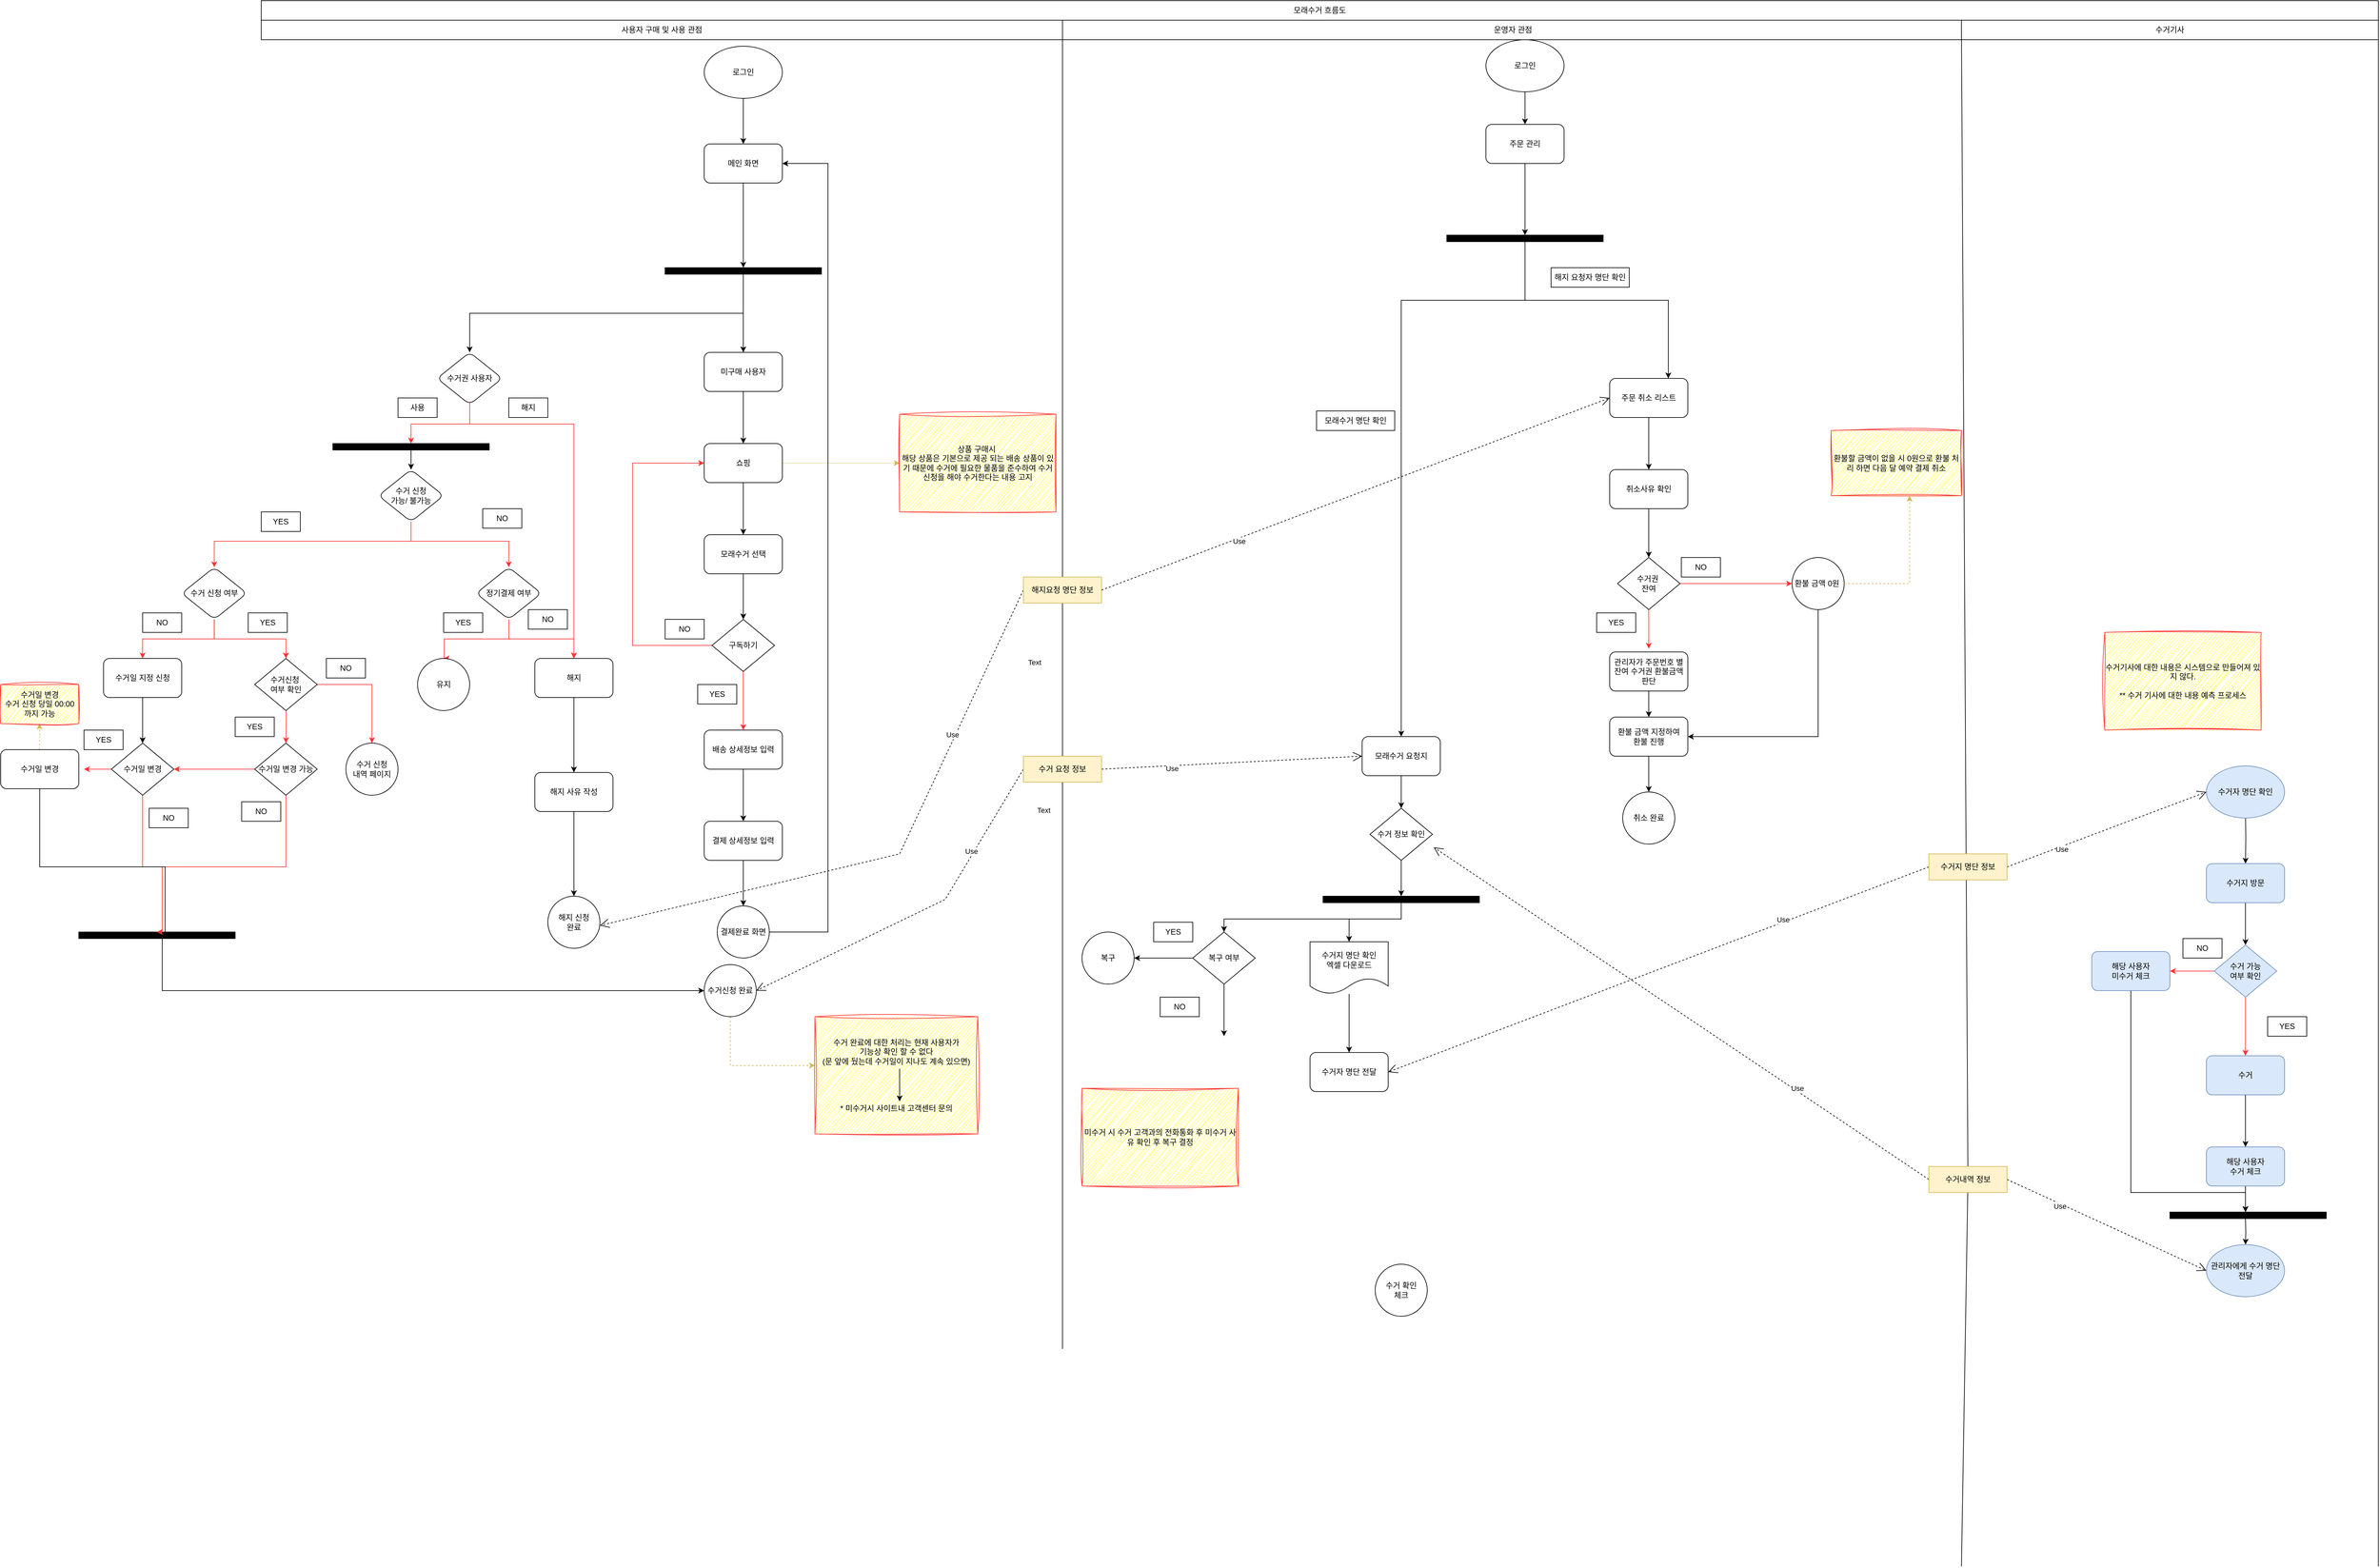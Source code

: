 <mxfile version="22.0.8" type="device">
  <diagram id="C5RBs43oDa-KdzZeNtuy" name="Page-1">
    <mxGraphModel dx="4348" dy="3673" grid="1" gridSize="10" guides="1" tooltips="1" connect="1" arrows="1" fold="1" page="1" pageScale="1" pageWidth="1200" pageHeight="1920" math="0" shadow="0">
      <root>
        <mxCell id="WIyWlLk6GJQsqaUBKTNV-0" />
        <mxCell id="WIyWlLk6GJQsqaUBKTNV-1" parent="WIyWlLk6GJQsqaUBKTNV-0" />
        <mxCell id="hfUMV4JjxT8LaMkukJHo-2" value="" style="edgeStyle=orthogonalEdgeStyle;rounded=0;orthogonalLoop=1;jettySize=auto;html=1;" parent="WIyWlLk6GJQsqaUBKTNV-1" source="hfUMV4JjxT8LaMkukJHo-0" target="hfUMV4JjxT8LaMkukJHo-1" edge="1">
          <mxGeometry relative="1" as="geometry" />
        </mxCell>
        <mxCell id="hfUMV4JjxT8LaMkukJHo-0" value="로그인" style="ellipse;whiteSpace=wrap;html=1;" parent="WIyWlLk6GJQsqaUBKTNV-1" vertex="1">
          <mxGeometry x="690" y="-60" width="120" height="80" as="geometry" />
        </mxCell>
        <mxCell id="hfUMV4JjxT8LaMkukJHo-4" style="edgeStyle=orthogonalEdgeStyle;rounded=0;orthogonalLoop=1;jettySize=auto;html=1;" parent="WIyWlLk6GJQsqaUBKTNV-1" source="hfUMV4JjxT8LaMkukJHo-1" edge="1">
          <mxGeometry relative="1" as="geometry">
            <mxPoint x="750" y="280" as="targetPoint" />
          </mxGeometry>
        </mxCell>
        <mxCell id="hfUMV4JjxT8LaMkukJHo-1" value="메인 화면" style="rounded=1;whiteSpace=wrap;html=1;" parent="WIyWlLk6GJQsqaUBKTNV-1" vertex="1">
          <mxGeometry x="690" y="90" width="120" height="60" as="geometry" />
        </mxCell>
        <mxCell id="3d2tBKjzDwxo3XAQTUSo-1" style="edgeStyle=orthogonalEdgeStyle;rounded=0;orthogonalLoop=1;jettySize=auto;html=1;strokeColor=#FF3333;" parent="WIyWlLk6GJQsqaUBKTNV-1" target="3d2tBKjzDwxo3XAQTUSo-0" edge="1">
          <mxGeometry relative="1" as="geometry">
            <mxPoint x="330.0" y="480" as="sourcePoint" />
            <Array as="points">
              <mxPoint x="330" y="520" />
              <mxPoint x="240" y="520" />
            </Array>
          </mxGeometry>
        </mxCell>
        <mxCell id="3d2tBKjzDwxo3XAQTUSo-96" style="edgeStyle=orthogonalEdgeStyle;rounded=0;orthogonalLoop=1;jettySize=auto;html=1;entryX=0.5;entryY=0;entryDx=0;entryDy=0;strokeColor=#FF3333;" parent="WIyWlLk6GJQsqaUBKTNV-1" target="3d2tBKjzDwxo3XAQTUSo-19" edge="1">
          <mxGeometry relative="1" as="geometry">
            <mxPoint x="330.0" y="480" as="sourcePoint" />
            <Array as="points">
              <mxPoint x="330" y="520" />
              <mxPoint x="490" y="520" />
            </Array>
          </mxGeometry>
        </mxCell>
        <mxCell id="hfUMV4JjxT8LaMkukJHo-50" style="edgeStyle=orthogonalEdgeStyle;rounded=0;orthogonalLoop=1;jettySize=auto;html=1;" parent="WIyWlLk6GJQsqaUBKTNV-1" source="hfUMV4JjxT8LaMkukJHo-7" edge="1">
          <mxGeometry relative="1" as="geometry">
            <mxPoint x="750" y="410" as="targetPoint" />
          </mxGeometry>
        </mxCell>
        <mxCell id="3d2tBKjzDwxo3XAQTUSo-98" style="edgeStyle=orthogonalEdgeStyle;rounded=0;orthogonalLoop=1;jettySize=auto;html=1;" parent="WIyWlLk6GJQsqaUBKTNV-1" source="hfUMV4JjxT8LaMkukJHo-7" target="3d2tBKjzDwxo3XAQTUSo-97" edge="1">
          <mxGeometry relative="1" as="geometry">
            <Array as="points">
              <mxPoint x="750" y="350" />
              <mxPoint x="330" y="350" />
            </Array>
          </mxGeometry>
        </mxCell>
        <mxCell id="hfUMV4JjxT8LaMkukJHo-7" value="" style="whiteSpace=wrap;html=1;rounded=0;shadow=0;comic=0;labelBackgroundColor=none;strokeWidth=1;fillColor=#000000;fontFamily=Verdana;fontSize=12;align=center;rotation=0;" parent="WIyWlLk6GJQsqaUBKTNV-1" vertex="1">
          <mxGeometry x="630" y="280" width="240" height="10" as="geometry" />
        </mxCell>
        <mxCell id="hfUMV4JjxT8LaMkukJHo-18" value="" style="edgeStyle=orthogonalEdgeStyle;rounded=0;orthogonalLoop=1;jettySize=auto;html=1;strokeColor=#FF3333;" parent="WIyWlLk6GJQsqaUBKTNV-1" source="hfUMV4JjxT8LaMkukJHo-15" target="hfUMV4JjxT8LaMkukJHo-17" edge="1">
          <mxGeometry relative="1" as="geometry" />
        </mxCell>
        <mxCell id="hfUMV4JjxT8LaMkukJHo-39" style="edgeStyle=orthogonalEdgeStyle;rounded=0;orthogonalLoop=1;jettySize=auto;html=1;entryX=0.5;entryY=0;entryDx=0;entryDy=0;strokeColor=#FF3333;" parent="WIyWlLk6GJQsqaUBKTNV-1" source="hfUMV4JjxT8LaMkukJHo-15" edge="1">
          <mxGeometry relative="1" as="geometry">
            <mxPoint x="47.94" y="880" as="targetPoint" />
            <Array as="points">
              <mxPoint x="-62" y="850" />
              <mxPoint x="48" y="850" />
            </Array>
          </mxGeometry>
        </mxCell>
        <mxCell id="hfUMV4JjxT8LaMkukJHo-15" value="수거 신청 여부" style="rhombus;whiteSpace=wrap;html=1;rounded=1;" parent="WIyWlLk6GJQsqaUBKTNV-1" vertex="1">
          <mxGeometry x="-112.06" y="740" width="100" height="80" as="geometry" />
        </mxCell>
        <mxCell id="hfUMV4JjxT8LaMkukJHo-24" value="" style="edgeStyle=orthogonalEdgeStyle;rounded=0;orthogonalLoop=1;jettySize=auto;html=1;" parent="WIyWlLk6GJQsqaUBKTNV-1" source="hfUMV4JjxT8LaMkukJHo-17" target="hfUMV4JjxT8LaMkukJHo-23" edge="1">
          <mxGeometry relative="1" as="geometry" />
        </mxCell>
        <mxCell id="hfUMV4JjxT8LaMkukJHo-17" value="수거일 지정 신청" style="whiteSpace=wrap;html=1;rounded=1;" parent="WIyWlLk6GJQsqaUBKTNV-1" vertex="1">
          <mxGeometry x="-232.06" y="880" width="120" height="60" as="geometry" />
        </mxCell>
        <mxCell id="hfUMV4JjxT8LaMkukJHo-338" style="edgeStyle=orthogonalEdgeStyle;rounded=0;orthogonalLoop=1;jettySize=auto;html=1;fillColor=#fff2cc;strokeColor=#d6b656;dashed=1;" parent="WIyWlLk6GJQsqaUBKTNV-1" source="hfUMV4JjxT8LaMkukJHo-22" target="hfUMV4JjxT8LaMkukJHo-304" edge="1">
          <mxGeometry relative="1" as="geometry">
            <Array as="points">
              <mxPoint x="730" y="1505" />
            </Array>
          </mxGeometry>
        </mxCell>
        <mxCell id="hfUMV4JjxT8LaMkukJHo-22" value="수거신청 완료" style="ellipse;whiteSpace=wrap;html=1;aspect=fixed;" parent="WIyWlLk6GJQsqaUBKTNV-1" vertex="1">
          <mxGeometry x="690" y="1350" width="80" height="80" as="geometry" />
        </mxCell>
        <mxCell id="hfUMV4JjxT8LaMkukJHo-28" value="" style="edgeStyle=orthogonalEdgeStyle;rounded=0;orthogonalLoop=1;jettySize=auto;html=1;strokeColor=#FF3333;" parent="WIyWlLk6GJQsqaUBKTNV-1" source="hfUMV4JjxT8LaMkukJHo-23" edge="1">
          <mxGeometry relative="1" as="geometry">
            <mxPoint x="-262.06" y="1050" as="targetPoint" />
          </mxGeometry>
        </mxCell>
        <mxCell id="hfUMV4JjxT8LaMkukJHo-374" style="edgeStyle=orthogonalEdgeStyle;rounded=0;orthogonalLoop=1;jettySize=auto;html=1;entryX=0.5;entryY=0;entryDx=0;entryDy=0;strokeColor=#FF3333;" parent="WIyWlLk6GJQsqaUBKTNV-1" source="hfUMV4JjxT8LaMkukJHo-23" target="hfUMV4JjxT8LaMkukJHo-33" edge="1">
          <mxGeometry relative="1" as="geometry">
            <Array as="points">
              <mxPoint x="-172.06" y="1200" />
              <mxPoint x="-142.06" y="1200" />
            </Array>
          </mxGeometry>
        </mxCell>
        <mxCell id="hfUMV4JjxT8LaMkukJHo-23" value="수거일 변경" style="rhombus;whiteSpace=wrap;html=1;" parent="WIyWlLk6GJQsqaUBKTNV-1" vertex="1">
          <mxGeometry x="-220.06" y="1010" width="96" height="80" as="geometry" />
        </mxCell>
        <mxCell id="hfUMV4JjxT8LaMkukJHo-26" value="NO" style="text;html=1;strokeColor=default;fillColor=none;align=center;verticalAlign=middle;whiteSpace=wrap;rounded=0;" parent="WIyWlLk6GJQsqaUBKTNV-1" vertex="1">
          <mxGeometry x="-172.06" y="810" width="60" height="30" as="geometry" />
        </mxCell>
        <mxCell id="hfUMV4JjxT8LaMkukJHo-339" style="edgeStyle=orthogonalEdgeStyle;rounded=0;orthogonalLoop=1;jettySize=auto;html=1;dashed=1;fillColor=#fff2cc;strokeColor=#d6b656;" parent="WIyWlLk6GJQsqaUBKTNV-1" edge="1">
          <mxGeometry relative="1" as="geometry">
            <mxPoint x="-330.45" y="1020" as="sourcePoint" />
            <mxPoint x="-330.45" y="980.0" as="targetPoint" />
          </mxGeometry>
        </mxCell>
        <mxCell id="hfUMV4JjxT8LaMkukJHo-27" value="수거일 변경" style="rounded=1;whiteSpace=wrap;html=1;" parent="WIyWlLk6GJQsqaUBKTNV-1" vertex="1">
          <mxGeometry x="-390" y="1020" width="120" height="60" as="geometry" />
        </mxCell>
        <mxCell id="hfUMV4JjxT8LaMkukJHo-29" value="YES" style="text;html=1;strokeColor=default;fillColor=none;align=center;verticalAlign=middle;whiteSpace=wrap;rounded=0;" parent="WIyWlLk6GJQsqaUBKTNV-1" vertex="1">
          <mxGeometry x="-262.06" y="990" width="60" height="30" as="geometry" />
        </mxCell>
        <mxCell id="hfUMV4JjxT8LaMkukJHo-30" value="NO" style="text;html=1;strokeColor=default;fillColor=none;align=center;verticalAlign=middle;whiteSpace=wrap;rounded=0;" parent="WIyWlLk6GJQsqaUBKTNV-1" vertex="1">
          <mxGeometry x="-162.06" y="1110" width="60" height="30" as="geometry" />
        </mxCell>
        <mxCell id="hfUMV4JjxT8LaMkukJHo-41" style="edgeStyle=orthogonalEdgeStyle;rounded=0;orthogonalLoop=1;jettySize=auto;html=1;entryX=0;entryY=0.5;entryDx=0;entryDy=0;" parent="WIyWlLk6GJQsqaUBKTNV-1" source="hfUMV4JjxT8LaMkukJHo-33" target="hfUMV4JjxT8LaMkukJHo-22" edge="1">
          <mxGeometry relative="1" as="geometry">
            <Array as="points">
              <mxPoint x="-142" y="1390" />
              <mxPoint x="550" y="1390" />
            </Array>
          </mxGeometry>
        </mxCell>
        <mxCell id="hfUMV4JjxT8LaMkukJHo-33" value="" style="whiteSpace=wrap;html=1;rounded=0;shadow=0;comic=0;labelBackgroundColor=none;strokeWidth=1;fillColor=#000000;fontFamily=Verdana;fontSize=12;align=center;rotation=0;" parent="WIyWlLk6GJQsqaUBKTNV-1" vertex="1">
          <mxGeometry x="-270.0" y="1300" width="240" height="10" as="geometry" />
        </mxCell>
        <mxCell id="hfUMV4JjxT8LaMkukJHo-44" value="" style="edgeStyle=orthogonalEdgeStyle;rounded=0;orthogonalLoop=1;jettySize=auto;html=1;strokeColor=#FF3333;" parent="WIyWlLk6GJQsqaUBKTNV-1" target="hfUMV4JjxT8LaMkukJHo-43" edge="1">
          <mxGeometry relative="1" as="geometry">
            <mxPoint x="47.94" y="940" as="sourcePoint" />
          </mxGeometry>
        </mxCell>
        <mxCell id="hfUMV4JjxT8LaMkukJHo-40" value="YES" style="text;html=1;strokeColor=default;fillColor=none;align=center;verticalAlign=middle;whiteSpace=wrap;rounded=0;" parent="WIyWlLk6GJQsqaUBKTNV-1" vertex="1">
          <mxGeometry x="10.0" y="655" width="60" height="30" as="geometry" />
        </mxCell>
        <mxCell id="hfUMV4JjxT8LaMkukJHo-47" style="edgeStyle=orthogonalEdgeStyle;rounded=0;orthogonalLoop=1;jettySize=auto;html=1;exitX=0;exitY=0.5;exitDx=0;exitDy=0;entryX=1;entryY=0.5;entryDx=0;entryDy=0;strokeColor=#FF3333;" parent="WIyWlLk6GJQsqaUBKTNV-1" source="hfUMV4JjxT8LaMkukJHo-43" target="hfUMV4JjxT8LaMkukJHo-23" edge="1">
          <mxGeometry relative="1" as="geometry" />
        </mxCell>
        <mxCell id="hfUMV4JjxT8LaMkukJHo-375" style="edgeStyle=orthogonalEdgeStyle;rounded=0;orthogonalLoop=1;jettySize=auto;html=1;entryX=0.5;entryY=0;entryDx=0;entryDy=0;strokeColor=#FF3333;" parent="WIyWlLk6GJQsqaUBKTNV-1" source="hfUMV4JjxT8LaMkukJHo-43" target="hfUMV4JjxT8LaMkukJHo-33" edge="1">
          <mxGeometry relative="1" as="geometry">
            <Array as="points">
              <mxPoint x="47.94" y="1200" />
              <mxPoint x="-142.06" y="1200" />
            </Array>
          </mxGeometry>
        </mxCell>
        <mxCell id="hfUMV4JjxT8LaMkukJHo-43" value="수거일 변경 가능" style="rhombus;whiteSpace=wrap;html=1;" parent="WIyWlLk6GJQsqaUBKTNV-1" vertex="1">
          <mxGeometry x="-0.06" y="1010" width="96" height="80" as="geometry" />
        </mxCell>
        <mxCell id="hfUMV4JjxT8LaMkukJHo-46" value="NO" style="text;html=1;strokeColor=default;fillColor=none;align=center;verticalAlign=middle;whiteSpace=wrap;rounded=0;" parent="WIyWlLk6GJQsqaUBKTNV-1" vertex="1">
          <mxGeometry x="-20" y="1100" width="60" height="30" as="geometry" />
        </mxCell>
        <mxCell id="hfUMV4JjxT8LaMkukJHo-48" value="YES" style="text;html=1;strokeColor=default;fillColor=none;align=center;verticalAlign=middle;whiteSpace=wrap;rounded=0;" parent="WIyWlLk6GJQsqaUBKTNV-1" vertex="1">
          <mxGeometry x="-30" y="970" width="60" height="30" as="geometry" />
        </mxCell>
        <mxCell id="hfUMV4JjxT8LaMkukJHo-49" value="수거일 변경&lt;br&gt;수거 신청 당일 00:00 까지 가능" style="text;html=1;strokeColor=#FF3333;fillColor=#FFFF33;align=center;verticalAlign=middle;whiteSpace=wrap;rounded=0;sketch=1;curveFitting=1;jiggle=2;" parent="WIyWlLk6GJQsqaUBKTNV-1" vertex="1">
          <mxGeometry x="-390" y="920" width="120" height="60" as="geometry" />
        </mxCell>
        <mxCell id="hfUMV4JjxT8LaMkukJHo-53" value="" style="edgeStyle=orthogonalEdgeStyle;rounded=0;orthogonalLoop=1;jettySize=auto;html=1;" parent="WIyWlLk6GJQsqaUBKTNV-1" source="hfUMV4JjxT8LaMkukJHo-51" target="hfUMV4JjxT8LaMkukJHo-52" edge="1">
          <mxGeometry relative="1" as="geometry" />
        </mxCell>
        <mxCell id="hfUMV4JjxT8LaMkukJHo-51" value="미구매 사용자" style="rounded=1;whiteSpace=wrap;html=1;" parent="WIyWlLk6GJQsqaUBKTNV-1" vertex="1">
          <mxGeometry x="690" y="410" width="120" height="60" as="geometry" />
        </mxCell>
        <mxCell id="hfUMV4JjxT8LaMkukJHo-55" value="" style="edgeStyle=orthogonalEdgeStyle;rounded=0;orthogonalLoop=1;jettySize=auto;html=1;" parent="WIyWlLk6GJQsqaUBKTNV-1" source="hfUMV4JjxT8LaMkukJHo-52" target="hfUMV4JjxT8LaMkukJHo-54" edge="1">
          <mxGeometry relative="1" as="geometry" />
        </mxCell>
        <mxCell id="hfUMV4JjxT8LaMkukJHo-79" style="edgeStyle=orthogonalEdgeStyle;rounded=0;orthogonalLoop=1;jettySize=auto;html=1;dashed=1;dashPattern=1 1;fillColor=#fff2cc;strokeColor=#d6b656;" parent="WIyWlLk6GJQsqaUBKTNV-1" source="hfUMV4JjxT8LaMkukJHo-52" target="hfUMV4JjxT8LaMkukJHo-71" edge="1">
          <mxGeometry relative="1" as="geometry" />
        </mxCell>
        <mxCell id="hfUMV4JjxT8LaMkukJHo-52" value="쇼핑" style="whiteSpace=wrap;html=1;rounded=1;" parent="WIyWlLk6GJQsqaUBKTNV-1" vertex="1">
          <mxGeometry x="690" y="550" width="120" height="60" as="geometry" />
        </mxCell>
        <mxCell id="hfUMV4JjxT8LaMkukJHo-59" value="" style="edgeStyle=orthogonalEdgeStyle;rounded=0;orthogonalLoop=1;jettySize=auto;html=1;" parent="WIyWlLk6GJQsqaUBKTNV-1" source="hfUMV4JjxT8LaMkukJHo-54" edge="1">
          <mxGeometry relative="1" as="geometry">
            <mxPoint x="750" y="820" as="targetPoint" />
          </mxGeometry>
        </mxCell>
        <mxCell id="hfUMV4JjxT8LaMkukJHo-54" value="모래수거 선택" style="whiteSpace=wrap;html=1;rounded=1;" parent="WIyWlLk6GJQsqaUBKTNV-1" vertex="1">
          <mxGeometry x="690" y="690" width="120" height="60" as="geometry" />
        </mxCell>
        <mxCell id="hfUMV4JjxT8LaMkukJHo-64" value="" style="edgeStyle=orthogonalEdgeStyle;rounded=0;orthogonalLoop=1;jettySize=auto;html=1;strokeColor=#FF3333;" parent="WIyWlLk6GJQsqaUBKTNV-1" source="hfUMV4JjxT8LaMkukJHo-60" target="hfUMV4JjxT8LaMkukJHo-63" edge="1">
          <mxGeometry relative="1" as="geometry" />
        </mxCell>
        <mxCell id="hfUMV4JjxT8LaMkukJHo-80" style="edgeStyle=orthogonalEdgeStyle;rounded=0;orthogonalLoop=1;jettySize=auto;html=1;entryX=0;entryY=0.5;entryDx=0;entryDy=0;strokeColor=#FF3333;" parent="WIyWlLk6GJQsqaUBKTNV-1" source="hfUMV4JjxT8LaMkukJHo-60" target="hfUMV4JjxT8LaMkukJHo-52" edge="1">
          <mxGeometry relative="1" as="geometry">
            <Array as="points">
              <mxPoint x="580" y="860" />
              <mxPoint x="580" y="580" />
            </Array>
          </mxGeometry>
        </mxCell>
        <mxCell id="hfUMV4JjxT8LaMkukJHo-60" value="구독하기" style="rhombus;whiteSpace=wrap;html=1;" parent="WIyWlLk6GJQsqaUBKTNV-1" vertex="1">
          <mxGeometry x="702" y="820" width="96" height="80" as="geometry" />
        </mxCell>
        <mxCell id="hfUMV4JjxT8LaMkukJHo-62" value="NO" style="text;html=1;strokeColor=default;fillColor=none;align=center;verticalAlign=middle;whiteSpace=wrap;rounded=0;" parent="WIyWlLk6GJQsqaUBKTNV-1" vertex="1">
          <mxGeometry x="630" y="820" width="60" height="30" as="geometry" />
        </mxCell>
        <mxCell id="hfUMV4JjxT8LaMkukJHo-68" value="" style="edgeStyle=orthogonalEdgeStyle;rounded=0;orthogonalLoop=1;jettySize=auto;html=1;" parent="WIyWlLk6GJQsqaUBKTNV-1" source="hfUMV4JjxT8LaMkukJHo-63" target="hfUMV4JjxT8LaMkukJHo-67" edge="1">
          <mxGeometry relative="1" as="geometry" />
        </mxCell>
        <mxCell id="hfUMV4JjxT8LaMkukJHo-63" value="배송 상세정보 입력" style="rounded=1;whiteSpace=wrap;html=1;" parent="WIyWlLk6GJQsqaUBKTNV-1" vertex="1">
          <mxGeometry x="690" y="990" width="120" height="60" as="geometry" />
        </mxCell>
        <mxCell id="hfUMV4JjxT8LaMkukJHo-66" value="YES" style="text;html=1;strokeColor=default;fillColor=none;align=center;verticalAlign=middle;whiteSpace=wrap;rounded=0;" parent="WIyWlLk6GJQsqaUBKTNV-1" vertex="1">
          <mxGeometry x="680" y="920" width="60" height="30" as="geometry" />
        </mxCell>
        <mxCell id="3d2tBKjzDwxo3XAQTUSo-102" value="" style="edgeStyle=orthogonalEdgeStyle;rounded=0;orthogonalLoop=1;jettySize=auto;html=1;" parent="WIyWlLk6GJQsqaUBKTNV-1" source="hfUMV4JjxT8LaMkukJHo-67" target="3d2tBKjzDwxo3XAQTUSo-101" edge="1">
          <mxGeometry relative="1" as="geometry" />
        </mxCell>
        <mxCell id="hfUMV4JjxT8LaMkukJHo-67" value="결제 상세정보 입력" style="whiteSpace=wrap;html=1;rounded=1;" parent="WIyWlLk6GJQsqaUBKTNV-1" vertex="1">
          <mxGeometry x="690" y="1130" width="120" height="60" as="geometry" />
        </mxCell>
        <mxCell id="hfUMV4JjxT8LaMkukJHo-71" value="상품 구매시&amp;nbsp;&lt;br&gt;해당 상품은 기본으로 제공 되는 배송 상품이 있기 때문에 수거에 필요한 물품을 준수하여 수거 신청을 해야 수거한다는 내용 고지" style="text;html=1;strokeColor=#FF3333;fillColor=#FFFF33;align=center;verticalAlign=middle;whiteSpace=wrap;rounded=0;sketch=1;curveFitting=1;jiggle=2;" parent="WIyWlLk6GJQsqaUBKTNV-1" vertex="1">
          <mxGeometry x="990" y="505" width="240" height="150" as="geometry" />
        </mxCell>
        <mxCell id="hfUMV4JjxT8LaMkukJHo-105" value="" style="edgeStyle=orthogonalEdgeStyle;rounded=0;orthogonalLoop=1;jettySize=auto;html=1;" parent="WIyWlLk6GJQsqaUBKTNV-1" source="hfUMV4JjxT8LaMkukJHo-83" target="hfUMV4JjxT8LaMkukJHo-104" edge="1">
          <mxGeometry relative="1" as="geometry" />
        </mxCell>
        <mxCell id="hfUMV4JjxT8LaMkukJHo-83" value="로그인" style="ellipse;whiteSpace=wrap;html=1;" parent="WIyWlLk6GJQsqaUBKTNV-1" vertex="1">
          <mxGeometry x="1890" y="-70" width="120" height="80" as="geometry" />
        </mxCell>
        <mxCell id="hfUMV4JjxT8LaMkukJHo-98" value="모래수거 흐름도" style="shape=process;whiteSpace=wrap;html=1;backgroundOutline=1;size=0;" parent="WIyWlLk6GJQsqaUBKTNV-1" vertex="1">
          <mxGeometry x="10" y="-130" width="3250" height="30" as="geometry" />
        </mxCell>
        <mxCell id="hfUMV4JjxT8LaMkukJHo-99" value="사용자 구매 및 사용 관점" style="shape=process;whiteSpace=wrap;html=1;backgroundOutline=1;size=0;" parent="WIyWlLk6GJQsqaUBKTNV-1" vertex="1">
          <mxGeometry x="10" y="-100" width="1230" height="30" as="geometry" />
        </mxCell>
        <mxCell id="hfUMV4JjxT8LaMkukJHo-102" value="" style="endArrow=none;html=1;rounded=0;" parent="WIyWlLk6GJQsqaUBKTNV-1" source="hfUMV4JjxT8LaMkukJHo-303" edge="1">
          <mxGeometry width="50" height="50" relative="1" as="geometry">
            <mxPoint x="1240" y="1940" as="sourcePoint" />
            <mxPoint x="1240" y="-70" as="targetPoint" />
          </mxGeometry>
        </mxCell>
        <mxCell id="hfUMV4JjxT8LaMkukJHo-103" value="&amp;nbsp;운영자 관점" style="shape=process;whiteSpace=wrap;html=1;backgroundOutline=1;size=0;" parent="WIyWlLk6GJQsqaUBKTNV-1" vertex="1">
          <mxGeometry x="1240" y="-100" width="1380" height="30" as="geometry" />
        </mxCell>
        <mxCell id="3d2tBKjzDwxo3XAQTUSo-72" style="edgeStyle=orthogonalEdgeStyle;rounded=0;orthogonalLoop=1;jettySize=auto;html=1;entryX=0.5;entryY=0;entryDx=0;entryDy=0;" parent="WIyWlLk6GJQsqaUBKTNV-1" source="hfUMV4JjxT8LaMkukJHo-104" target="3d2tBKjzDwxo3XAQTUSo-36" edge="1">
          <mxGeometry relative="1" as="geometry" />
        </mxCell>
        <mxCell id="hfUMV4JjxT8LaMkukJHo-104" value="주문 관리" style="rounded=1;whiteSpace=wrap;html=1;" parent="WIyWlLk6GJQsqaUBKTNV-1" vertex="1">
          <mxGeometry x="1890" y="60" width="120" height="60" as="geometry" />
        </mxCell>
        <mxCell id="3d2tBKjzDwxo3XAQTUSo-115" style="edgeStyle=orthogonalEdgeStyle;rounded=0;orthogonalLoop=1;jettySize=auto;html=1;entryX=0.5;entryY=0;entryDx=0;entryDy=0;" parent="WIyWlLk6GJQsqaUBKTNV-1" source="hfUMV4JjxT8LaMkukJHo-106" target="hfUMV4JjxT8LaMkukJHo-312" edge="1">
          <mxGeometry relative="1" as="geometry" />
        </mxCell>
        <mxCell id="hfUMV4JjxT8LaMkukJHo-106" value="모래수거 요청지" style="whiteSpace=wrap;html=1;rounded=1;" parent="WIyWlLk6GJQsqaUBKTNV-1" vertex="1">
          <mxGeometry x="1700" y="1000" width="120" height="60" as="geometry" />
        </mxCell>
        <mxCell id="hfUMV4JjxT8LaMkukJHo-299" value="Use" style="endArrow=open;endSize=12;dashed=1;html=1;rounded=0;entryX=1;entryY=0.5;entryDx=0;entryDy=0;exitX=0;exitY=0.5;exitDx=0;exitDy=0;" parent="WIyWlLk6GJQsqaUBKTNV-1" source="hfUMV4JjxT8LaMkukJHo-303" target="hfUMV4JjxT8LaMkukJHo-22" edge="1">
          <mxGeometry x="-0.463" y="-4" width="160" relative="1" as="geometry">
            <mxPoint x="1080" y="1330" as="sourcePoint" />
            <mxPoint x="630" y="1333" as="targetPoint" />
            <mxPoint as="offset" />
            <Array as="points">
              <mxPoint x="1060" y="1250" />
            </Array>
          </mxGeometry>
        </mxCell>
        <mxCell id="hfUMV4JjxT8LaMkukJHo-300" value="Text" style="edgeLabel;html=1;align=center;verticalAlign=middle;resizable=0;points=[];" parent="hfUMV4JjxT8LaMkukJHo-299" vertex="1" connectable="0">
          <mxGeometry x="-0.731" y="-3" relative="1" as="geometry">
            <mxPoint x="72" as="offset" />
          </mxGeometry>
        </mxCell>
        <mxCell id="hfUMV4JjxT8LaMkukJHo-301" value="Use" style="endArrow=open;endSize=12;dashed=1;html=1;rounded=0;entryX=0;entryY=0.5;entryDx=0;entryDy=0;exitX=1;exitY=0.5;exitDx=0;exitDy=0;" parent="WIyWlLk6GJQsqaUBKTNV-1" source="hfUMV4JjxT8LaMkukJHo-303" target="hfUMV4JjxT8LaMkukJHo-106" edge="1">
          <mxGeometry x="-0.463" y="-4" width="160" relative="1" as="geometry">
            <mxPoint x="1270" y="1130" as="sourcePoint" />
            <mxPoint x="1680" y="1150" as="targetPoint" />
            <mxPoint as="offset" />
          </mxGeometry>
        </mxCell>
        <mxCell id="hfUMV4JjxT8LaMkukJHo-304" value="수거 완료에 대한 처리는 현재 사용자가&lt;br&gt;기능상 확인 할 수 없다&lt;br&gt;(문 앞에 뒀는데 수거일이 지나도 계속 있으면)&lt;br&gt;&lt;br&gt;&lt;br&gt;&lt;br&gt;&lt;br&gt;* 미수거시 사이트내 고객센터 문의&lt;br&gt;" style="text;html=1;strokeColor=#FF3333;fillColor=#FFFF33;align=center;verticalAlign=middle;whiteSpace=wrap;rounded=0;sketch=1;curveFitting=1;jiggle=2;" parent="WIyWlLk6GJQsqaUBKTNV-1" vertex="1">
          <mxGeometry x="860" y="1430" width="250" height="180" as="geometry" />
        </mxCell>
        <mxCell id="3d2tBKjzDwxo3XAQTUSo-127" value="" style="edgeStyle=orthogonalEdgeStyle;rounded=0;orthogonalLoop=1;jettySize=auto;html=1;" parent="WIyWlLk6GJQsqaUBKTNV-1" source="hfUMV4JjxT8LaMkukJHo-305" target="3d2tBKjzDwxo3XAQTUSo-126" edge="1">
          <mxGeometry relative="1" as="geometry" />
        </mxCell>
        <mxCell id="hfUMV4JjxT8LaMkukJHo-305" value="수거지 명단 확인&lt;br&gt;엑셀 다운로드" style="shape=document;whiteSpace=wrap;html=1;boundedLbl=1;" parent="WIyWlLk6GJQsqaUBKTNV-1" vertex="1">
          <mxGeometry x="1620" y="1315" width="120" height="80" as="geometry" />
        </mxCell>
        <mxCell id="hfUMV4JjxT8LaMkukJHo-308" value="수거기사" style="shape=process;whiteSpace=wrap;html=1;backgroundOutline=1;size=0;" parent="WIyWlLk6GJQsqaUBKTNV-1" vertex="1">
          <mxGeometry x="2620" y="-100" width="640" height="30" as="geometry" />
        </mxCell>
        <mxCell id="3d2tBKjzDwxo3XAQTUSo-116" style="edgeStyle=orthogonalEdgeStyle;rounded=0;orthogonalLoop=1;jettySize=auto;html=1;entryX=0.5;entryY=0;entryDx=0;entryDy=0;" parent="WIyWlLk6GJQsqaUBKTNV-1" source="hfUMV4JjxT8LaMkukJHo-312" target="3d2tBKjzDwxo3XAQTUSo-114" edge="1">
          <mxGeometry relative="1" as="geometry" />
        </mxCell>
        <mxCell id="hfUMV4JjxT8LaMkukJHo-312" value="수거 정보 확인" style="rhombus;whiteSpace=wrap;html=1;" parent="WIyWlLk6GJQsqaUBKTNV-1" vertex="1">
          <mxGeometry x="1712" y="1110" width="96" height="80" as="geometry" />
        </mxCell>
        <mxCell id="hfUMV4JjxT8LaMkukJHo-320" value="미수거 시 수거 고객과의 전화통화 후 미수거 사유 확인 후 복구 결정" style="text;html=1;strokeColor=#FF3333;fillColor=#FFFF33;align=center;verticalAlign=middle;whiteSpace=wrap;rounded=0;sketch=1;curveFitting=1;jiggle=2;" parent="WIyWlLk6GJQsqaUBKTNV-1" vertex="1">
          <mxGeometry x="1270" y="1540" width="240" height="150" as="geometry" />
        </mxCell>
        <mxCell id="hfUMV4JjxT8LaMkukJHo-334" value="NO" style="text;html=1;strokeColor=default;fillColor=none;align=center;verticalAlign=middle;whiteSpace=wrap;rounded=0;" parent="WIyWlLk6GJQsqaUBKTNV-1" vertex="1">
          <mxGeometry x="1390" y="1400" width="60" height="30" as="geometry" />
        </mxCell>
        <mxCell id="hfUMV4JjxT8LaMkukJHo-335" value="복구" style="ellipse;whiteSpace=wrap;html=1;" parent="WIyWlLk6GJQsqaUBKTNV-1" vertex="1">
          <mxGeometry x="1270" y="1300" width="80" height="80" as="geometry" />
        </mxCell>
        <mxCell id="hfUMV4JjxT8LaMkukJHo-340" value="Use" style="endArrow=open;endSize=12;dashed=1;html=1;rounded=0;exitX=0;exitY=0.5;exitDx=0;exitDy=0;entryX=1;entryY=0.5;entryDx=0;entryDy=0;" parent="WIyWlLk6GJQsqaUBKTNV-1" source="hfUMV4JjxT8LaMkukJHo-342" target="3d2tBKjzDwxo3XAQTUSo-126" edge="1">
          <mxGeometry x="-0.463" y="-4" width="160" relative="1" as="geometry">
            <mxPoint x="2060" y="1360" as="sourcePoint" />
            <mxPoint x="2140" y="1230" as="targetPoint" />
            <mxPoint as="offset" />
          </mxGeometry>
        </mxCell>
        <mxCell id="hfUMV4JjxT8LaMkukJHo-351" value="" style="edgeStyle=orthogonalEdgeStyle;rounded=0;orthogonalLoop=1;jettySize=auto;html=1;" parent="WIyWlLk6GJQsqaUBKTNV-1" target="hfUMV4JjxT8LaMkukJHo-350" edge="1">
          <mxGeometry relative="1" as="geometry">
            <mxPoint x="3056" y="1115" as="sourcePoint" />
          </mxGeometry>
        </mxCell>
        <mxCell id="hfUMV4JjxT8LaMkukJHo-355" style="edgeStyle=orthogonalEdgeStyle;rounded=0;orthogonalLoop=1;jettySize=auto;html=1;entryX=0.5;entryY=0;entryDx=0;entryDy=0;" parent="WIyWlLk6GJQsqaUBKTNV-1" source="hfUMV4JjxT8LaMkukJHo-350" target="hfUMV4JjxT8LaMkukJHo-354" edge="1">
          <mxGeometry relative="1" as="geometry" />
        </mxCell>
        <mxCell id="hfUMV4JjxT8LaMkukJHo-350" value="수거지 방문" style="rounded=1;whiteSpace=wrap;html=1;fillColor=#dae8fc;strokeColor=#6c8ebf;" parent="WIyWlLk6GJQsqaUBKTNV-1" vertex="1">
          <mxGeometry x="2996" y="1195" width="120" height="60" as="geometry" />
        </mxCell>
        <mxCell id="hfUMV4JjxT8LaMkukJHo-365" value="" style="edgeStyle=orthogonalEdgeStyle;rounded=0;orthogonalLoop=1;jettySize=auto;html=1;strokeColor=#FF3333;" parent="WIyWlLk6GJQsqaUBKTNV-1" source="hfUMV4JjxT8LaMkukJHo-354" target="hfUMV4JjxT8LaMkukJHo-364" edge="1">
          <mxGeometry relative="1" as="geometry" />
        </mxCell>
        <mxCell id="hfUMV4JjxT8LaMkukJHo-367" value="" style="edgeStyle=orthogonalEdgeStyle;rounded=0;orthogonalLoop=1;jettySize=auto;html=1;strokeColor=#FF3333;" parent="WIyWlLk6GJQsqaUBKTNV-1" source="hfUMV4JjxT8LaMkukJHo-354" edge="1">
          <mxGeometry relative="1" as="geometry">
            <mxPoint x="2940" y="1360" as="targetPoint" />
          </mxGeometry>
        </mxCell>
        <mxCell id="hfUMV4JjxT8LaMkukJHo-354" value="수거 가능&lt;br&gt;여부 확인" style="rhombus;whiteSpace=wrap;html=1;fillColor=#dae8fc;strokeColor=#6c8ebf;" parent="WIyWlLk6GJQsqaUBKTNV-1" vertex="1">
          <mxGeometry x="3008" y="1320" width="96" height="80" as="geometry" />
        </mxCell>
        <mxCell id="hfUMV4JjxT8LaMkukJHo-372" style="edgeStyle=orthogonalEdgeStyle;rounded=0;orthogonalLoop=1;jettySize=auto;html=1;entryX=0.5;entryY=0;entryDx=0;entryDy=0;" parent="WIyWlLk6GJQsqaUBKTNV-1" target="hfUMV4JjxT8LaMkukJHo-362" edge="1">
          <mxGeometry relative="1" as="geometry">
            <mxPoint x="3056.0" y="1740" as="sourcePoint" />
          </mxGeometry>
        </mxCell>
        <mxCell id="hfUMV4JjxT8LaMkukJHo-358" value="" style="whiteSpace=wrap;html=1;rounded=0;shadow=0;comic=0;labelBackgroundColor=none;strokeWidth=1;fillColor=#000000;fontFamily=Verdana;fontSize=12;align=center;rotation=0;" parent="WIyWlLk6GJQsqaUBKTNV-1" vertex="1">
          <mxGeometry x="2940" y="1730" width="240" height="10" as="geometry" />
        </mxCell>
        <mxCell id="hfUMV4JjxT8LaMkukJHo-359" value="수거자 명단 확인" style="ellipse;whiteSpace=wrap;html=1;fillColor=#dae8fc;strokeColor=#6c8ebf;" parent="WIyWlLk6GJQsqaUBKTNV-1" vertex="1">
          <mxGeometry x="2996" y="1045" width="120" height="80" as="geometry" />
        </mxCell>
        <mxCell id="hfUMV4JjxT8LaMkukJHo-360" value="" style="endArrow=none;html=1;rounded=0;" parent="WIyWlLk6GJQsqaUBKTNV-1" source="hfUMV4JjxT8LaMkukJHo-378" edge="1">
          <mxGeometry width="50" height="50" relative="1" as="geometry">
            <mxPoint x="2620" y="2274" as="sourcePoint" />
            <mxPoint x="2620" y="-80" as="targetPoint" />
          </mxGeometry>
        </mxCell>
        <mxCell id="hfUMV4JjxT8LaMkukJHo-361" value="Use" style="endArrow=open;endSize=12;dashed=1;html=1;rounded=0;entryX=0;entryY=0.5;entryDx=0;entryDy=0;exitX=1;exitY=0.5;exitDx=0;exitDy=0;" parent="WIyWlLk6GJQsqaUBKTNV-1" source="hfUMV4JjxT8LaMkukJHo-342" target="hfUMV4JjxT8LaMkukJHo-359" edge="1">
          <mxGeometry x="-0.463" y="-4" width="160" relative="1" as="geometry">
            <mxPoint x="2990" y="1350" as="sourcePoint" />
            <mxPoint x="2720" y="1370" as="targetPoint" />
            <mxPoint as="offset" />
          </mxGeometry>
        </mxCell>
        <mxCell id="hfUMV4JjxT8LaMkukJHo-362" value="관리자에게 수거 명단 전달" style="ellipse;whiteSpace=wrap;html=1;fillColor=#dae8fc;strokeColor=#6c8ebf;" parent="WIyWlLk6GJQsqaUBKTNV-1" vertex="1">
          <mxGeometry x="2996" y="1780" width="120" height="80" as="geometry" />
        </mxCell>
        <mxCell id="hfUMV4JjxT8LaMkukJHo-369" value="" style="edgeStyle=orthogonalEdgeStyle;rounded=0;orthogonalLoop=1;jettySize=auto;html=1;" parent="WIyWlLk6GJQsqaUBKTNV-1" source="hfUMV4JjxT8LaMkukJHo-364" target="hfUMV4JjxT8LaMkukJHo-368" edge="1">
          <mxGeometry relative="1" as="geometry" />
        </mxCell>
        <mxCell id="hfUMV4JjxT8LaMkukJHo-364" value="수거" style="rounded=1;whiteSpace=wrap;html=1;fillColor=#dae8fc;strokeColor=#6c8ebf;" parent="WIyWlLk6GJQsqaUBKTNV-1" vertex="1">
          <mxGeometry x="2996" y="1490" width="120" height="60" as="geometry" />
        </mxCell>
        <mxCell id="hfUMV4JjxT8LaMkukJHo-373" style="edgeStyle=orthogonalEdgeStyle;rounded=0;orthogonalLoop=1;jettySize=auto;html=1;entryX=0.5;entryY=0;entryDx=0;entryDy=0;" parent="WIyWlLk6GJQsqaUBKTNV-1" edge="1">
          <mxGeometry relative="1" as="geometry">
            <mxPoint x="2880" y="1390" as="sourcePoint" />
            <Array as="points">
              <mxPoint x="2880" y="1700" />
              <mxPoint x="3056" y="1700" />
            </Array>
            <mxPoint x="3056.0" y="1730" as="targetPoint" />
          </mxGeometry>
        </mxCell>
        <mxCell id="hfUMV4JjxT8LaMkukJHo-366" value="해당 사용자 &lt;br&gt;미수거 체크" style="rounded=1;whiteSpace=wrap;html=1;fillColor=#dae8fc;strokeColor=#6c8ebf;" parent="WIyWlLk6GJQsqaUBKTNV-1" vertex="1">
          <mxGeometry x="2820" y="1330" width="120" height="60" as="geometry" />
        </mxCell>
        <mxCell id="hfUMV4JjxT8LaMkukJHo-371" style="edgeStyle=orthogonalEdgeStyle;rounded=0;orthogonalLoop=1;jettySize=auto;html=1;entryX=0.5;entryY=0;entryDx=0;entryDy=0;" parent="WIyWlLk6GJQsqaUBKTNV-1" source="hfUMV4JjxT8LaMkukJHo-368" edge="1">
          <mxGeometry relative="1" as="geometry">
            <mxPoint x="3056.0" y="1730" as="targetPoint" />
          </mxGeometry>
        </mxCell>
        <mxCell id="hfUMV4JjxT8LaMkukJHo-368" value="해당 사용자&lt;br&gt;수거 체크" style="rounded=1;whiteSpace=wrap;html=1;fillColor=#dae8fc;strokeColor=#6c8ebf;" parent="WIyWlLk6GJQsqaUBKTNV-1" vertex="1">
          <mxGeometry x="2996" y="1630" width="120" height="60" as="geometry" />
        </mxCell>
        <mxCell id="hfUMV4JjxT8LaMkukJHo-377" value="Use" style="endArrow=open;endSize=12;dashed=1;html=1;rounded=0;exitX=0;exitY=0.5;exitDx=0;exitDy=0;" parent="WIyWlLk6GJQsqaUBKTNV-1" source="hfUMV4JjxT8LaMkukJHo-378" edge="1">
          <mxGeometry x="-0.463" y="-4" width="160" relative="1" as="geometry">
            <mxPoint x="1930" y="1650" as="sourcePoint" />
            <mxPoint x="1810" y="1170" as="targetPoint" />
            <mxPoint as="offset" />
          </mxGeometry>
        </mxCell>
        <mxCell id="hfUMV4JjxT8LaMkukJHo-379" value="Use" style="endArrow=open;endSize=12;dashed=1;html=1;rounded=0;entryX=0;entryY=0.5;entryDx=0;entryDy=0;exitX=1;exitY=0.5;exitDx=0;exitDy=0;" parent="WIyWlLk6GJQsqaUBKTNV-1" source="hfUMV4JjxT8LaMkukJHo-378" target="hfUMV4JjxT8LaMkukJHo-362" edge="1">
          <mxGeometry x="-0.463" y="-4" width="160" relative="1" as="geometry">
            <mxPoint x="2762" y="1790" as="sourcePoint" />
            <mxPoint x="2500" y="1660" as="targetPoint" />
            <mxPoint as="offset" />
          </mxGeometry>
        </mxCell>
        <mxCell id="hfUMV4JjxT8LaMkukJHo-342" value="수거지 명단 정보" style="rounded=0;whiteSpace=wrap;html=1;fillColor=#fff2cc;strokeColor=#d6b656;" parent="WIyWlLk6GJQsqaUBKTNV-1" vertex="1">
          <mxGeometry x="2570" y="1180" width="120" height="40" as="geometry" />
        </mxCell>
        <mxCell id="3d2tBKjzDwxo3XAQTUSo-11" style="edgeStyle=orthogonalEdgeStyle;rounded=0;orthogonalLoop=1;jettySize=auto;html=1;" parent="WIyWlLk6GJQsqaUBKTNV-1" source="3d2tBKjzDwxo3XAQTUSo-0" target="3d2tBKjzDwxo3XAQTUSo-9" edge="1">
          <mxGeometry relative="1" as="geometry" />
        </mxCell>
        <mxCell id="3d2tBKjzDwxo3XAQTUSo-0" value="" style="whiteSpace=wrap;html=1;rounded=0;shadow=0;comic=0;labelBackgroundColor=none;strokeWidth=1;fillColor=#000000;fontFamily=Verdana;fontSize=12;align=center;rotation=0;" parent="WIyWlLk6GJQsqaUBKTNV-1" vertex="1">
          <mxGeometry x="120.0" y="550" width="240" height="10" as="geometry" />
        </mxCell>
        <mxCell id="3d2tBKjzDwxo3XAQTUSo-6" style="edgeStyle=orthogonalEdgeStyle;rounded=0;orthogonalLoop=1;jettySize=auto;html=1;entryX=0.552;entryY=0.847;entryDx=0;entryDy=0;entryPerimeter=0;" parent="WIyWlLk6GJQsqaUBKTNV-1" source="hfUMV4JjxT8LaMkukJHo-27" target="hfUMV4JjxT8LaMkukJHo-33" edge="1">
          <mxGeometry relative="1" as="geometry">
            <Array as="points">
              <mxPoint x="-330" y="1200" />
              <mxPoint x="-137" y="1200" />
            </Array>
          </mxGeometry>
        </mxCell>
        <mxCell id="3d2tBKjzDwxo3XAQTUSo-10" style="edgeStyle=orthogonalEdgeStyle;rounded=0;orthogonalLoop=1;jettySize=auto;html=1;entryX=0.5;entryY=0;entryDx=0;entryDy=0;strokeColor=#FF3333;" parent="WIyWlLk6GJQsqaUBKTNV-1" source="3d2tBKjzDwxo3XAQTUSo-9" target="hfUMV4JjxT8LaMkukJHo-15" edge="1">
          <mxGeometry relative="1" as="geometry">
            <Array as="points">
              <mxPoint x="240" y="700" />
              <mxPoint x="-62" y="700" />
            </Array>
          </mxGeometry>
        </mxCell>
        <mxCell id="3d2tBKjzDwxo3XAQTUSo-17" style="edgeStyle=orthogonalEdgeStyle;rounded=0;orthogonalLoop=1;jettySize=auto;html=1;strokeColor=#FF3333;" parent="WIyWlLk6GJQsqaUBKTNV-1" source="3d2tBKjzDwxo3XAQTUSo-9" target="3d2tBKjzDwxo3XAQTUSo-15" edge="1">
          <mxGeometry relative="1" as="geometry">
            <Array as="points">
              <mxPoint x="240" y="700" />
              <mxPoint x="390" y="700" />
            </Array>
          </mxGeometry>
        </mxCell>
        <mxCell id="3d2tBKjzDwxo3XAQTUSo-9" value="수거 신청&lt;br&gt;가능/ 불가능" style="rhombus;whiteSpace=wrap;html=1;rounded=1;" parent="WIyWlLk6GJQsqaUBKTNV-1" vertex="1">
          <mxGeometry x="190" y="590" width="100" height="80" as="geometry" />
        </mxCell>
        <mxCell id="3d2tBKjzDwxo3XAQTUSo-20" style="edgeStyle=orthogonalEdgeStyle;rounded=0;orthogonalLoop=1;jettySize=auto;html=1;strokeColor=#FF3333;" parent="WIyWlLk6GJQsqaUBKTNV-1" source="3d2tBKjzDwxo3XAQTUSo-15" edge="1">
          <mxGeometry relative="1" as="geometry">
            <mxPoint x="290" y="880" as="targetPoint" />
            <Array as="points">
              <mxPoint x="390" y="850" />
              <mxPoint x="291" y="850" />
              <mxPoint x="291" y="880" />
            </Array>
          </mxGeometry>
        </mxCell>
        <mxCell id="3d2tBKjzDwxo3XAQTUSo-21" style="edgeStyle=orthogonalEdgeStyle;rounded=0;orthogonalLoop=1;jettySize=auto;html=1;strokeColor=#FF3333;" parent="WIyWlLk6GJQsqaUBKTNV-1" source="3d2tBKjzDwxo3XAQTUSo-15" target="3d2tBKjzDwxo3XAQTUSo-19" edge="1">
          <mxGeometry relative="1" as="geometry" />
        </mxCell>
        <mxCell id="3d2tBKjzDwxo3XAQTUSo-15" value="정기결제 여부" style="rhombus;whiteSpace=wrap;html=1;rounded=1;" parent="WIyWlLk6GJQsqaUBKTNV-1" vertex="1">
          <mxGeometry x="340" y="740" width="100" height="80" as="geometry" />
        </mxCell>
        <mxCell id="3d2tBKjzDwxo3XAQTUSo-25" value="" style="edgeStyle=orthogonalEdgeStyle;rounded=0;orthogonalLoop=1;jettySize=auto;html=1;" parent="WIyWlLk6GJQsqaUBKTNV-1" source="3d2tBKjzDwxo3XAQTUSo-19" target="3d2tBKjzDwxo3XAQTUSo-24" edge="1">
          <mxGeometry relative="1" as="geometry" />
        </mxCell>
        <mxCell id="3d2tBKjzDwxo3XAQTUSo-19" value="해지" style="rounded=1;whiteSpace=wrap;html=1;" parent="WIyWlLk6GJQsqaUBKTNV-1" vertex="1">
          <mxGeometry x="430" y="880" width="120" height="60" as="geometry" />
        </mxCell>
        <mxCell id="3d2tBKjzDwxo3XAQTUSo-27" value="" style="edgeStyle=orthogonalEdgeStyle;rounded=0;orthogonalLoop=1;jettySize=auto;html=1;" parent="WIyWlLk6GJQsqaUBKTNV-1" source="3d2tBKjzDwxo3XAQTUSo-24" target="3d2tBKjzDwxo3XAQTUSo-26" edge="1">
          <mxGeometry relative="1" as="geometry" />
        </mxCell>
        <mxCell id="3d2tBKjzDwxo3XAQTUSo-24" value="해지 사유 작성" style="whiteSpace=wrap;html=1;rounded=1;" parent="WIyWlLk6GJQsqaUBKTNV-1" vertex="1">
          <mxGeometry x="430" y="1055" width="120" height="60" as="geometry" />
        </mxCell>
        <mxCell id="3d2tBKjzDwxo3XAQTUSo-26" value="해지 신청 &lt;br&gt;완료" style="ellipse;whiteSpace=wrap;html=1;rounded=1;" parent="WIyWlLk6GJQsqaUBKTNV-1" vertex="1">
          <mxGeometry x="450" y="1245" width="80" height="80" as="geometry" />
        </mxCell>
        <mxCell id="3d2tBKjzDwxo3XAQTUSo-28" value="유지" style="ellipse;whiteSpace=wrap;html=1;aspect=fixed;" parent="WIyWlLk6GJQsqaUBKTNV-1" vertex="1">
          <mxGeometry x="250" y="880" width="80" height="80" as="geometry" />
        </mxCell>
        <mxCell id="3d2tBKjzDwxo3XAQTUSo-31" value="" style="endArrow=none;html=1;rounded=0;" parent="WIyWlLk6GJQsqaUBKTNV-1" edge="1">
          <mxGeometry width="50" height="50" relative="1" as="geometry">
            <mxPoint x="3260" y="2274" as="sourcePoint" />
            <mxPoint x="3260" y="-80" as="targetPoint" />
          </mxGeometry>
        </mxCell>
        <mxCell id="3d2tBKjzDwxo3XAQTUSo-48" style="edgeStyle=orthogonalEdgeStyle;rounded=0;orthogonalLoop=1;jettySize=auto;html=1;" parent="WIyWlLk6GJQsqaUBKTNV-1" source="3d2tBKjzDwxo3XAQTUSo-36" target="hfUMV4JjxT8LaMkukJHo-106" edge="1">
          <mxGeometry relative="1" as="geometry">
            <Array as="points">
              <mxPoint x="1950" y="330" />
              <mxPoint x="1760" y="330" />
            </Array>
          </mxGeometry>
        </mxCell>
        <mxCell id="3d2tBKjzDwxo3XAQTUSo-50" style="edgeStyle=orthogonalEdgeStyle;rounded=0;orthogonalLoop=1;jettySize=auto;html=1;" parent="WIyWlLk6GJQsqaUBKTNV-1" source="3d2tBKjzDwxo3XAQTUSo-36" target="3d2tBKjzDwxo3XAQTUSo-42" edge="1">
          <mxGeometry relative="1" as="geometry">
            <Array as="points">
              <mxPoint x="1950" y="330" />
              <mxPoint x="2170" y="330" />
            </Array>
          </mxGeometry>
        </mxCell>
        <mxCell id="3d2tBKjzDwxo3XAQTUSo-36" value="" style="whiteSpace=wrap;html=1;rounded=0;shadow=0;comic=0;labelBackgroundColor=none;strokeWidth=1;fillColor=#000000;fontFamily=Verdana;fontSize=12;align=center;rotation=0;" parent="WIyWlLk6GJQsqaUBKTNV-1" vertex="1">
          <mxGeometry x="1830" y="230" width="240" height="10" as="geometry" />
        </mxCell>
        <mxCell id="3d2tBKjzDwxo3XAQTUSo-55" value="" style="edgeStyle=orthogonalEdgeStyle;rounded=0;orthogonalLoop=1;jettySize=auto;html=1;" parent="WIyWlLk6GJQsqaUBKTNV-1" source="3d2tBKjzDwxo3XAQTUSo-42" target="3d2tBKjzDwxo3XAQTUSo-54" edge="1">
          <mxGeometry relative="1" as="geometry" />
        </mxCell>
        <mxCell id="3d2tBKjzDwxo3XAQTUSo-42" value="주문 취소 리스트" style="rounded=1;whiteSpace=wrap;html=1;" parent="WIyWlLk6GJQsqaUBKTNV-1" vertex="1">
          <mxGeometry x="2080" y="450" width="120" height="60" as="geometry" />
        </mxCell>
        <mxCell id="3d2tBKjzDwxo3XAQTUSo-43" value="Use" style="endArrow=open;endSize=12;dashed=1;html=1;rounded=0;entryX=1;entryY=0.5;entryDx=0;entryDy=0;exitX=0;exitY=0.5;exitDx=0;exitDy=0;" parent="WIyWlLk6GJQsqaUBKTNV-1" source="3d2tBKjzDwxo3XAQTUSo-45" edge="1">
          <mxGeometry x="-0.463" y="-4" width="160" relative="1" as="geometry">
            <mxPoint x="1200" y="800" as="sourcePoint" />
            <mxPoint x="530" y="1290" as="targetPoint" />
            <mxPoint as="offset" />
            <Array as="points">
              <mxPoint x="990" y="1180" />
            </Array>
          </mxGeometry>
        </mxCell>
        <mxCell id="3d2tBKjzDwxo3XAQTUSo-44" value="Text" style="edgeLabel;html=1;align=center;verticalAlign=middle;resizable=0;points=[];" parent="3d2tBKjzDwxo3XAQTUSo-43" connectable="0" vertex="1">
          <mxGeometry x="-0.731" y="-3" relative="1" as="geometry">
            <mxPoint x="72" as="offset" />
          </mxGeometry>
        </mxCell>
        <mxCell id="3d2tBKjzDwxo3XAQTUSo-45" value="해지요청 명단 정보" style="rounded=0;whiteSpace=wrap;html=1;fillColor=#fff2cc;strokeColor=#d6b656;" parent="WIyWlLk6GJQsqaUBKTNV-1" vertex="1">
          <mxGeometry x="1180" y="755" width="120" height="40" as="geometry" />
        </mxCell>
        <mxCell id="3d2tBKjzDwxo3XAQTUSo-46" value="Use" style="endArrow=open;endSize=12;dashed=1;html=1;rounded=0;entryX=0;entryY=0.5;entryDx=0;entryDy=0;exitX=1;exitY=0.5;exitDx=0;exitDy=0;" parent="WIyWlLk6GJQsqaUBKTNV-1" source="3d2tBKjzDwxo3XAQTUSo-45" target="3d2tBKjzDwxo3XAQTUSo-42" edge="1">
          <mxGeometry x="-0.463" y="-4" width="160" relative="1" as="geometry">
            <mxPoint x="1360" y="779.23" as="sourcePoint" />
            <mxPoint x="1690" y="779.23" as="targetPoint" />
            <mxPoint as="offset" />
          </mxGeometry>
        </mxCell>
        <mxCell id="3d2tBKjzDwxo3XAQTUSo-52" value="" style="endArrow=none;html=1;rounded=0;" parent="WIyWlLk6GJQsqaUBKTNV-1" target="hfUMV4JjxT8LaMkukJHo-378" edge="1">
          <mxGeometry width="50" height="50" relative="1" as="geometry">
            <mxPoint x="2620" y="2274" as="sourcePoint" />
            <mxPoint x="2620" y="-80" as="targetPoint" />
          </mxGeometry>
        </mxCell>
        <mxCell id="hfUMV4JjxT8LaMkukJHo-378" value="수거내역 정보" style="rounded=0;whiteSpace=wrap;html=1;fillColor=#fff2cc;strokeColor=#d6b656;" parent="WIyWlLk6GJQsqaUBKTNV-1" vertex="1">
          <mxGeometry x="2570" y="1660" width="120" height="40" as="geometry" />
        </mxCell>
        <mxCell id="3d2tBKjzDwxo3XAQTUSo-53" value="" style="endArrow=none;html=1;rounded=0;" parent="WIyWlLk6GJQsqaUBKTNV-1" target="hfUMV4JjxT8LaMkukJHo-303" edge="1">
          <mxGeometry width="50" height="50" relative="1" as="geometry">
            <mxPoint x="1240" y="1940" as="sourcePoint" />
            <mxPoint x="1240" y="-70" as="targetPoint" />
          </mxGeometry>
        </mxCell>
        <mxCell id="hfUMV4JjxT8LaMkukJHo-303" value="수거 요청 정보" style="rounded=0;whiteSpace=wrap;html=1;fillColor=#fff2cc;strokeColor=#d6b656;" parent="WIyWlLk6GJQsqaUBKTNV-1" vertex="1">
          <mxGeometry x="1180" y="1030" width="120" height="40" as="geometry" />
        </mxCell>
        <mxCell id="3d2tBKjzDwxo3XAQTUSo-57" style="edgeStyle=orthogonalEdgeStyle;rounded=0;orthogonalLoop=1;jettySize=auto;html=1;entryX=0.5;entryY=0;entryDx=0;entryDy=0;" parent="WIyWlLk6GJQsqaUBKTNV-1" source="3d2tBKjzDwxo3XAQTUSo-54" target="3d2tBKjzDwxo3XAQTUSo-56" edge="1">
          <mxGeometry relative="1" as="geometry" />
        </mxCell>
        <mxCell id="3d2tBKjzDwxo3XAQTUSo-54" value="취소사유 확인" style="whiteSpace=wrap;html=1;rounded=1;" parent="WIyWlLk6GJQsqaUBKTNV-1" vertex="1">
          <mxGeometry x="2080" y="590" width="120" height="60" as="geometry" />
        </mxCell>
        <mxCell id="3d2tBKjzDwxo3XAQTUSo-59" value="" style="edgeStyle=orthogonalEdgeStyle;rounded=0;orthogonalLoop=1;jettySize=auto;html=1;strokeColor=#FF3333;" parent="WIyWlLk6GJQsqaUBKTNV-1" source="3d2tBKjzDwxo3XAQTUSo-56" target="3d2tBKjzDwxo3XAQTUSo-60" edge="1">
          <mxGeometry relative="1" as="geometry">
            <mxPoint x="2256" y="765" as="targetPoint" />
          </mxGeometry>
        </mxCell>
        <mxCell id="3d2tBKjzDwxo3XAQTUSo-67" value="" style="edgeStyle=orthogonalEdgeStyle;rounded=0;orthogonalLoop=1;jettySize=auto;html=1;strokeColor=#FF3333;" parent="WIyWlLk6GJQsqaUBKTNV-1" source="3d2tBKjzDwxo3XAQTUSo-56" edge="1">
          <mxGeometry relative="1" as="geometry">
            <mxPoint x="2140" y="865" as="targetPoint" />
          </mxGeometry>
        </mxCell>
        <mxCell id="3d2tBKjzDwxo3XAQTUSo-56" value="수거권&amp;nbsp;&lt;br&gt;잔여" style="rhombus;whiteSpace=wrap;html=1;" parent="WIyWlLk6GJQsqaUBKTNV-1" vertex="1">
          <mxGeometry x="2092" y="725" width="96" height="80" as="geometry" />
        </mxCell>
        <mxCell id="3d2tBKjzDwxo3XAQTUSo-76" style="edgeStyle=orthogonalEdgeStyle;rounded=0;orthogonalLoop=1;jettySize=auto;html=1;entryX=1;entryY=0.5;entryDx=0;entryDy=0;" parent="WIyWlLk6GJQsqaUBKTNV-1" source="3d2tBKjzDwxo3XAQTUSo-60" target="3d2tBKjzDwxo3XAQTUSo-74" edge="1">
          <mxGeometry relative="1" as="geometry">
            <Array as="points">
              <mxPoint x="2400" y="1000" />
            </Array>
          </mxGeometry>
        </mxCell>
        <mxCell id="3d2tBKjzDwxo3XAQTUSo-60" value="환불 금액 0원&amp;nbsp;" style="ellipse;whiteSpace=wrap;html=1;aspect=fixed;" parent="WIyWlLk6GJQsqaUBKTNV-1" vertex="1">
          <mxGeometry x="2360" y="725" width="80" height="80" as="geometry" />
        </mxCell>
        <mxCell id="3d2tBKjzDwxo3XAQTUSo-61" value="환불할 금액이 없을 시 0원으로 환불 처리 하면 다음 달 예약 결제 취소" style="text;html=1;strokeColor=#FF3333;fillColor=#FFFF33;align=center;verticalAlign=middle;whiteSpace=wrap;rounded=0;sketch=1;curveFitting=1;jiggle=2;" parent="WIyWlLk6GJQsqaUBKTNV-1" vertex="1">
          <mxGeometry x="2420" y="530" width="200" height="100" as="geometry" />
        </mxCell>
        <mxCell id="3d2tBKjzDwxo3XAQTUSo-62" style="edgeStyle=orthogonalEdgeStyle;rounded=0;orthogonalLoop=1;jettySize=auto;html=1;entryX=0.602;entryY=1.001;entryDx=0;entryDy=0;entryPerimeter=0;dashed=1;fillColor=#fff2cc;strokeColor=#d6b656;" parent="WIyWlLk6GJQsqaUBKTNV-1" source="3d2tBKjzDwxo3XAQTUSo-60" target="3d2tBKjzDwxo3XAQTUSo-61" edge="1">
          <mxGeometry relative="1" as="geometry">
            <Array as="points">
              <mxPoint x="2540" y="765" />
            </Array>
          </mxGeometry>
        </mxCell>
        <mxCell id="3d2tBKjzDwxo3XAQTUSo-63" value="NO" style="text;html=1;strokeColor=default;fillColor=none;align=center;verticalAlign=middle;whiteSpace=wrap;rounded=0;" parent="WIyWlLk6GJQsqaUBKTNV-1" vertex="1">
          <mxGeometry x="2190" y="725" width="60" height="30" as="geometry" />
        </mxCell>
        <mxCell id="3d2tBKjzDwxo3XAQTUSo-75" value="" style="edgeStyle=orthogonalEdgeStyle;rounded=0;orthogonalLoop=1;jettySize=auto;html=1;" parent="WIyWlLk6GJQsqaUBKTNV-1" source="3d2tBKjzDwxo3XAQTUSo-66" target="3d2tBKjzDwxo3XAQTUSo-74" edge="1">
          <mxGeometry relative="1" as="geometry" />
        </mxCell>
        <mxCell id="3d2tBKjzDwxo3XAQTUSo-66" value="관리자가 주문번호 별 잔여 수거권 환불금액 판단" style="rounded=1;whiteSpace=wrap;html=1;" parent="WIyWlLk6GJQsqaUBKTNV-1" vertex="1">
          <mxGeometry x="2080" y="870" width="120" height="60" as="geometry" />
        </mxCell>
        <mxCell id="3d2tBKjzDwxo3XAQTUSo-69" value="수거 확인 &lt;br&gt;체크" style="ellipse;whiteSpace=wrap;html=1;aspect=fixed;" parent="WIyWlLk6GJQsqaUBKTNV-1" vertex="1">
          <mxGeometry x="1720" y="1810" width="80" height="80" as="geometry" />
        </mxCell>
        <mxCell id="3d2tBKjzDwxo3XAQTUSo-71" value="취소 완료" style="ellipse;whiteSpace=wrap;html=1;aspect=fixed;" parent="WIyWlLk6GJQsqaUBKTNV-1" vertex="1">
          <mxGeometry x="2100" y="1085" width="80" height="80" as="geometry" />
        </mxCell>
        <mxCell id="3d2tBKjzDwxo3XAQTUSo-77" style="edgeStyle=orthogonalEdgeStyle;rounded=0;orthogonalLoop=1;jettySize=auto;html=1;entryX=0.5;entryY=0;entryDx=0;entryDy=0;" parent="WIyWlLk6GJQsqaUBKTNV-1" source="3d2tBKjzDwxo3XAQTUSo-74" target="3d2tBKjzDwxo3XAQTUSo-71" edge="1">
          <mxGeometry relative="1" as="geometry" />
        </mxCell>
        <mxCell id="3d2tBKjzDwxo3XAQTUSo-74" value="환불 금액 지정하여 &lt;br&gt;환불 진행" style="whiteSpace=wrap;html=1;rounded=1;" parent="WIyWlLk6GJQsqaUBKTNV-1" vertex="1">
          <mxGeometry x="2080" y="970" width="120" height="60" as="geometry" />
        </mxCell>
        <mxCell id="3d2tBKjzDwxo3XAQTUSo-78" value="모래수거 명단 확인" style="text;html=1;strokeColor=default;fillColor=none;align=center;verticalAlign=middle;whiteSpace=wrap;rounded=0;" parent="WIyWlLk6GJQsqaUBKTNV-1" vertex="1">
          <mxGeometry x="1630" y="500" width="120" height="30" as="geometry" />
        </mxCell>
        <mxCell id="3d2tBKjzDwxo3XAQTUSo-79" value="해지 요청자 명단 확인" style="text;html=1;strokeColor=default;fillColor=none;align=center;verticalAlign=middle;whiteSpace=wrap;rounded=0;" parent="WIyWlLk6GJQsqaUBKTNV-1" vertex="1">
          <mxGeometry x="1990" y="280" width="120" height="30" as="geometry" />
        </mxCell>
        <mxCell id="3d2tBKjzDwxo3XAQTUSo-85" value="NO" style="text;html=1;strokeColor=default;fillColor=none;align=center;verticalAlign=middle;whiteSpace=wrap;rounded=0;" parent="WIyWlLk6GJQsqaUBKTNV-1" vertex="1">
          <mxGeometry x="350.0" y="650" width="60" height="30" as="geometry" />
        </mxCell>
        <mxCell id="3d2tBKjzDwxo3XAQTUSo-86" value="YES" style="text;html=1;strokeColor=default;fillColor=none;align=center;verticalAlign=middle;whiteSpace=wrap;rounded=0;" parent="WIyWlLk6GJQsqaUBKTNV-1" vertex="1">
          <mxGeometry x="-10" y="810" width="60" height="30" as="geometry" />
        </mxCell>
        <mxCell id="3d2tBKjzDwxo3XAQTUSo-87" value="YES" style="text;html=1;strokeColor=default;fillColor=none;align=center;verticalAlign=middle;whiteSpace=wrap;rounded=0;" parent="WIyWlLk6GJQsqaUBKTNV-1" vertex="1">
          <mxGeometry x="1380" y="1285" width="60" height="30" as="geometry" />
        </mxCell>
        <mxCell id="3d2tBKjzDwxo3XAQTUSo-88" value="YES" style="text;html=1;strokeColor=default;fillColor=none;align=center;verticalAlign=middle;whiteSpace=wrap;rounded=0;" parent="WIyWlLk6GJQsqaUBKTNV-1" vertex="1">
          <mxGeometry x="3090" y="1430" width="60" height="30" as="geometry" />
        </mxCell>
        <mxCell id="3d2tBKjzDwxo3XAQTUSo-89" value="NO" style="text;html=1;strokeColor=default;fillColor=none;align=center;verticalAlign=middle;whiteSpace=wrap;rounded=0;" parent="WIyWlLk6GJQsqaUBKTNV-1" vertex="1">
          <mxGeometry x="2960" y="1310" width="60" height="30" as="geometry" />
        </mxCell>
        <mxCell id="3d2tBKjzDwxo3XAQTUSo-91" style="edgeStyle=orthogonalEdgeStyle;rounded=0;orthogonalLoop=1;jettySize=auto;html=1;strokeColor=#FF3333;" parent="WIyWlLk6GJQsqaUBKTNV-1" source="3d2tBKjzDwxo3XAQTUSo-90" target="3d2tBKjzDwxo3XAQTUSo-92" edge="1">
          <mxGeometry relative="1" as="geometry">
            <mxPoint x="180.0" y="920" as="targetPoint" />
          </mxGeometry>
        </mxCell>
        <mxCell id="3d2tBKjzDwxo3XAQTUSo-90" value="수거신청&amp;nbsp;&lt;br&gt;여부 확인" style="rhombus;whiteSpace=wrap;html=1;" parent="WIyWlLk6GJQsqaUBKTNV-1" vertex="1">
          <mxGeometry x="-0.06" y="880" width="96" height="80" as="geometry" />
        </mxCell>
        <mxCell id="3d2tBKjzDwxo3XAQTUSo-92" value="수거 신청 &lt;br&gt;내역 페이지" style="ellipse;whiteSpace=wrap;html=1;aspect=fixed;" parent="WIyWlLk6GJQsqaUBKTNV-1" vertex="1">
          <mxGeometry x="140.0" y="1010" width="80" height="80" as="geometry" />
        </mxCell>
        <mxCell id="3d2tBKjzDwxo3XAQTUSo-93" value="NO" style="text;html=1;strokeColor=default;fillColor=none;align=center;verticalAlign=middle;whiteSpace=wrap;rounded=0;" parent="WIyWlLk6GJQsqaUBKTNV-1" vertex="1">
          <mxGeometry x="110" y="880" width="60" height="30" as="geometry" />
        </mxCell>
        <mxCell id="3d2tBKjzDwxo3XAQTUSo-94" value="YES" style="text;html=1;strokeColor=default;fillColor=none;align=center;verticalAlign=middle;whiteSpace=wrap;rounded=0;" parent="WIyWlLk6GJQsqaUBKTNV-1" vertex="1">
          <mxGeometry x="290" y="810" width="60" height="30" as="geometry" />
        </mxCell>
        <mxCell id="3d2tBKjzDwxo3XAQTUSo-95" value="NO" style="text;html=1;strokeColor=default;fillColor=none;align=center;verticalAlign=middle;whiteSpace=wrap;rounded=0;" parent="WIyWlLk6GJQsqaUBKTNV-1" vertex="1">
          <mxGeometry x="420.0" y="805" width="60" height="30" as="geometry" />
        </mxCell>
        <mxCell id="3d2tBKjzDwxo3XAQTUSo-97" value="수거권 사용자" style="rhombus;whiteSpace=wrap;html=1;rounded=1;" parent="WIyWlLk6GJQsqaUBKTNV-1" vertex="1">
          <mxGeometry x="280" y="410" width="100" height="80" as="geometry" />
        </mxCell>
        <mxCell id="3d2tBKjzDwxo3XAQTUSo-99" value="사용" style="text;html=1;strokeColor=default;fillColor=none;align=center;verticalAlign=middle;whiteSpace=wrap;rounded=0;" parent="WIyWlLk6GJQsqaUBKTNV-1" vertex="1">
          <mxGeometry x="220" y="480" width="60" height="30" as="geometry" />
        </mxCell>
        <mxCell id="3d2tBKjzDwxo3XAQTUSo-100" value="해지" style="text;html=1;strokeColor=default;fillColor=none;align=center;verticalAlign=middle;whiteSpace=wrap;rounded=0;" parent="WIyWlLk6GJQsqaUBKTNV-1" vertex="1">
          <mxGeometry x="390" y="480" width="60" height="30" as="geometry" />
        </mxCell>
        <mxCell id="3d2tBKjzDwxo3XAQTUSo-103" style="edgeStyle=orthogonalEdgeStyle;rounded=0;orthogonalLoop=1;jettySize=auto;html=1;entryX=1;entryY=0.5;entryDx=0;entryDy=0;" parent="WIyWlLk6GJQsqaUBKTNV-1" source="3d2tBKjzDwxo3XAQTUSo-101" target="hfUMV4JjxT8LaMkukJHo-1" edge="1">
          <mxGeometry relative="1" as="geometry">
            <Array as="points">
              <mxPoint x="880" y="1300" />
              <mxPoint x="880" y="120" />
            </Array>
          </mxGeometry>
        </mxCell>
        <mxCell id="3d2tBKjzDwxo3XAQTUSo-101" value="결제완료 화면" style="ellipse;whiteSpace=wrap;html=1;rounded=1;" parent="WIyWlLk6GJQsqaUBKTNV-1" vertex="1">
          <mxGeometry x="710" y="1260" width="80" height="80" as="geometry" />
        </mxCell>
        <mxCell id="3d2tBKjzDwxo3XAQTUSo-105" value="수거기사에 대한 내용은 시스템으로 만들어져 있지 않다.&lt;br&gt;&lt;br&gt;** 수거 기사에 대한 내용 예측 프로세스" style="text;html=1;strokeColor=#FF3333;fillColor=#FFFF33;align=center;verticalAlign=middle;whiteSpace=wrap;rounded=0;sketch=1;curveFitting=1;jiggle=2;" parent="WIyWlLk6GJQsqaUBKTNV-1" vertex="1">
          <mxGeometry x="2840" y="840" width="240" height="150" as="geometry" />
        </mxCell>
        <mxCell id="3d2tBKjzDwxo3XAQTUSo-107" value="" style="endArrow=classic;html=1;rounded=0;" parent="WIyWlLk6GJQsqaUBKTNV-1" edge="1">
          <mxGeometry width="50" height="50" relative="1" as="geometry">
            <mxPoint x="990" y="1510" as="sourcePoint" />
            <mxPoint x="990" y="1560" as="targetPoint" />
          </mxGeometry>
        </mxCell>
        <mxCell id="3d2tBKjzDwxo3XAQTUSo-110" value="YES" style="text;html=1;strokeColor=default;fillColor=none;align=center;verticalAlign=middle;whiteSpace=wrap;rounded=0;" parent="WIyWlLk6GJQsqaUBKTNV-1" vertex="1">
          <mxGeometry x="2060" y="810" width="60" height="30" as="geometry" />
        </mxCell>
        <mxCell id="3d2tBKjzDwxo3XAQTUSo-119" style="edgeStyle=orthogonalEdgeStyle;rounded=0;orthogonalLoop=1;jettySize=auto;html=1;entryX=0.5;entryY=0;entryDx=0;entryDy=0;" parent="WIyWlLk6GJQsqaUBKTNV-1" source="3d2tBKjzDwxo3XAQTUSo-114" target="3d2tBKjzDwxo3XAQTUSo-118" edge="1">
          <mxGeometry relative="1" as="geometry">
            <Array as="points">
              <mxPoint x="1760" y="1280" />
              <mxPoint x="1488" y="1280" />
            </Array>
          </mxGeometry>
        </mxCell>
        <mxCell id="3d2tBKjzDwxo3XAQTUSo-123" style="edgeStyle=orthogonalEdgeStyle;rounded=0;orthogonalLoop=1;jettySize=auto;html=1;entryX=0.5;entryY=0;entryDx=0;entryDy=0;" parent="WIyWlLk6GJQsqaUBKTNV-1" source="3d2tBKjzDwxo3XAQTUSo-114" target="hfUMV4JjxT8LaMkukJHo-305" edge="1">
          <mxGeometry relative="1" as="geometry">
            <Array as="points">
              <mxPoint x="1760" y="1280" />
              <mxPoint x="1680" y="1280" />
            </Array>
          </mxGeometry>
        </mxCell>
        <mxCell id="3d2tBKjzDwxo3XAQTUSo-114" value="" style="whiteSpace=wrap;html=1;rounded=0;shadow=0;comic=0;labelBackgroundColor=none;strokeWidth=1;fillColor=#000000;fontFamily=Verdana;fontSize=12;align=center;rotation=0;" parent="WIyWlLk6GJQsqaUBKTNV-1" vertex="1">
          <mxGeometry x="1640" y="1245" width="240" height="10" as="geometry" />
        </mxCell>
        <mxCell id="3d2tBKjzDwxo3XAQTUSo-121" style="edgeStyle=orthogonalEdgeStyle;rounded=0;orthogonalLoop=1;jettySize=auto;html=1;entryX=1;entryY=0.5;entryDx=0;entryDy=0;" parent="WIyWlLk6GJQsqaUBKTNV-1" source="3d2tBKjzDwxo3XAQTUSo-118" target="hfUMV4JjxT8LaMkukJHo-335" edge="1">
          <mxGeometry relative="1" as="geometry" />
        </mxCell>
        <mxCell id="3d2tBKjzDwxo3XAQTUSo-122" style="edgeStyle=orthogonalEdgeStyle;rounded=0;orthogonalLoop=1;jettySize=auto;html=1;" parent="WIyWlLk6GJQsqaUBKTNV-1" source="3d2tBKjzDwxo3XAQTUSo-118" edge="1">
          <mxGeometry relative="1" as="geometry">
            <mxPoint x="1488.0" y="1460.0" as="targetPoint" />
          </mxGeometry>
        </mxCell>
        <mxCell id="3d2tBKjzDwxo3XAQTUSo-118" value="복구 여부" style="rhombus;whiteSpace=wrap;html=1;" parent="WIyWlLk6GJQsqaUBKTNV-1" vertex="1">
          <mxGeometry x="1440" y="1300" width="96" height="80" as="geometry" />
        </mxCell>
        <mxCell id="3d2tBKjzDwxo3XAQTUSo-126" value="수거자 명단 전달" style="rounded=1;whiteSpace=wrap;html=1;" parent="WIyWlLk6GJQsqaUBKTNV-1" vertex="1">
          <mxGeometry x="1620" y="1485" width="120" height="60" as="geometry" />
        </mxCell>
      </root>
    </mxGraphModel>
  </diagram>
</mxfile>
